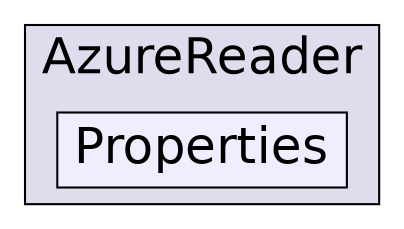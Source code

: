 digraph "C:/Users/nathanael/Documents/resizer/Plugins/AzureReader/Properties" {
  compound=true
  node [ fontsize="24", fontname="Helvetica"];
  edge [ labelfontsize="24", labelfontname="Helvetica"];
  subgraph clusterdir_0180a56561ef8fc03464f96c253a11fa {
    graph [ bgcolor="#ddddee", pencolor="black", label="AzureReader" fontname="Helvetica", fontsize="24", URL="dir_0180a56561ef8fc03464f96c253a11fa.html"]
  dir_2e828b591eb75879ec2be93645dbb911 [shape=box, label="Properties", style="filled", fillcolor="#eeeeff", pencolor="black", URL="dir_2e828b591eb75879ec2be93645dbb911.html"];
  }
}

